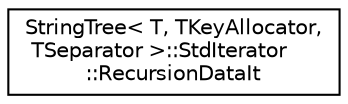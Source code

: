 digraph "Graphical Class Hierarchy"
{
  edge [fontname="Helvetica",fontsize="10",labelfontname="Helvetica",labelfontsize="10"];
  node [fontname="Helvetica",fontsize="10",shape=record];
  rankdir="LR";
  Node0 [label="StringTree\< T, TKeyAllocator,\l TSeparator \>::StdIterator\l::RecursionDataIt",height=0.2,width=0.4,color="black", fillcolor="white", style="filled",URL="$structaworx_1_1lib_1_1util_1_1StringTree_1_1StdIterator_1_1RecursionDataIt.html"];
}
